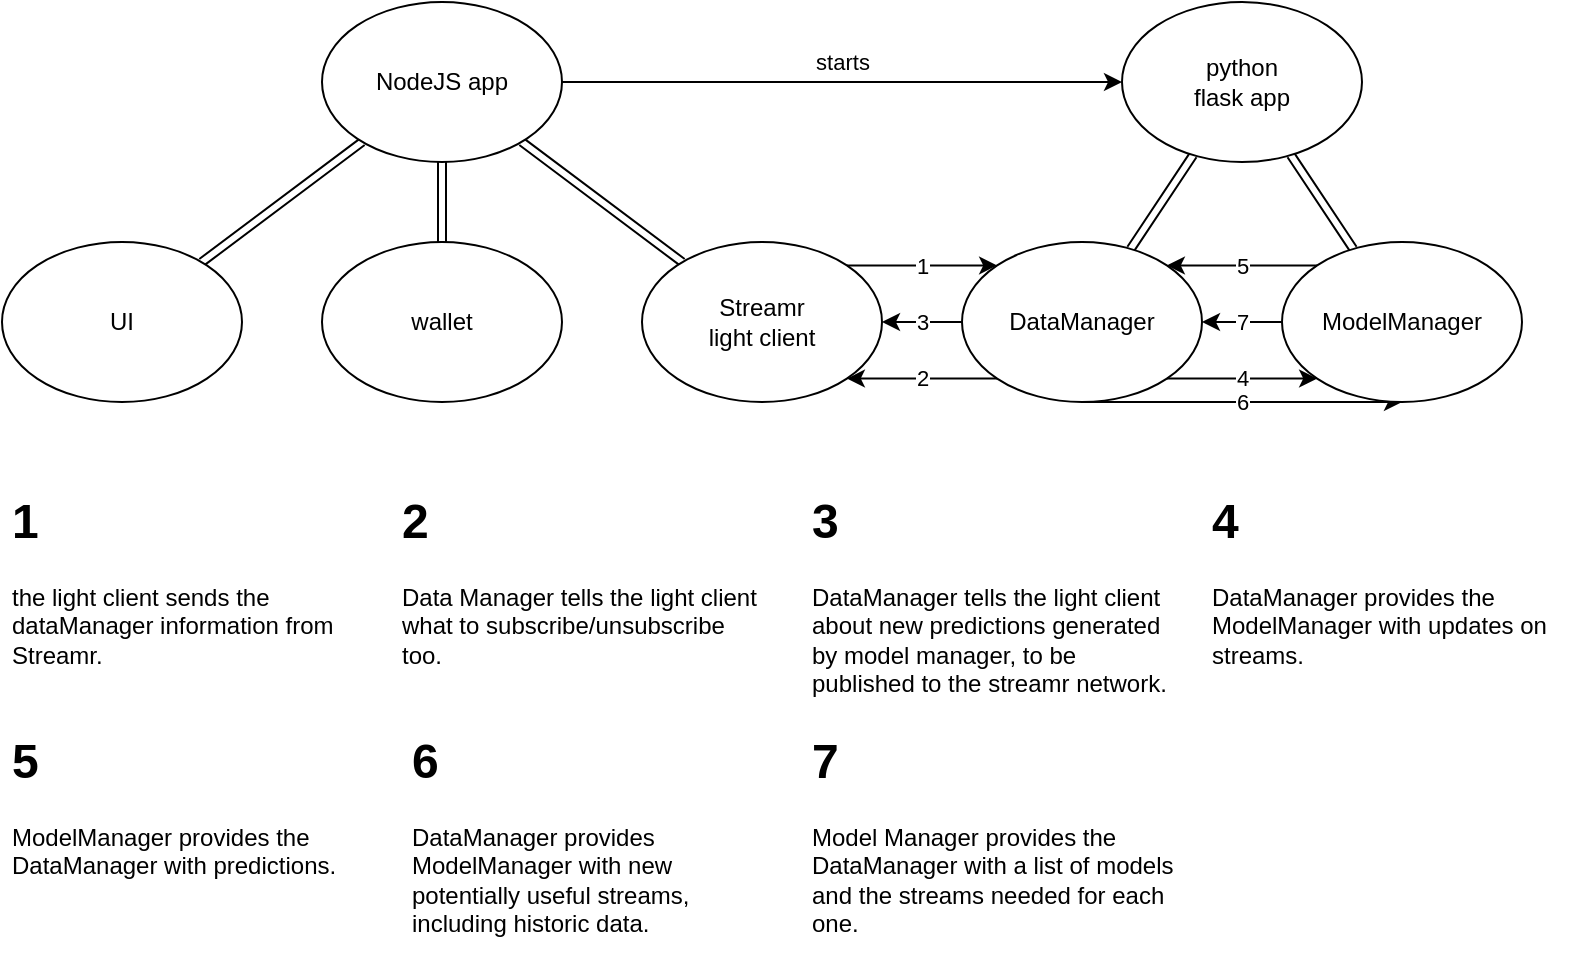 <mxfile>
    <diagram id="t7oSP0ng3U_FCsro16z5" name="Page-1">
        <mxGraphModel dx="1231" dy="471" grid="1" gridSize="10" guides="1" tooltips="1" connect="1" arrows="1" fold="1" page="1" pageScale="1" pageWidth="850" pageHeight="1100" math="0" shadow="0">
            <root>
                <mxCell id="0"/>
                <mxCell id="1" parent="0"/>
                <mxCell id="10" style="edgeStyle=none;html=1;shape=link;" edge="1" parent="1" source="3" target="9">
                    <mxGeometry relative="1" as="geometry">
                        <mxPoint x="680" y="160" as="targetPoint"/>
                    </mxGeometry>
                </mxCell>
                <mxCell id="16" style="edgeStyle=none;html=1;shape=link;" edge="1" parent="1" source="3" target="11">
                    <mxGeometry relative="1" as="geometry"/>
                </mxCell>
                <mxCell id="3" value="python &lt;br&gt;flask app" style="ellipse;whiteSpace=wrap;html=1;" vertex="1" parent="1">
                    <mxGeometry x="600" y="40" width="120" height="80" as="geometry"/>
                </mxCell>
                <mxCell id="12" value="starts" style="edgeStyle=none;html=1;exitX=1;exitY=0.5;exitDx=0;exitDy=0;" edge="1" parent="1" source="15" target="3">
                    <mxGeometry y="10" relative="1" as="geometry">
                        <mxPoint x="410.5" y="163.794" as="sourcePoint"/>
                        <mxPoint as="offset"/>
                    </mxGeometry>
                </mxCell>
                <mxCell id="18" style="edgeStyle=none;html=1;shape=link;" edge="1" parent="1" source="5" target="15">
                    <mxGeometry relative="1" as="geometry"/>
                </mxCell>
                <mxCell id="5" value="UI" style="ellipse;whiteSpace=wrap;html=1;" vertex="1" parent="1">
                    <mxGeometry x="40" y="160" width="120" height="80" as="geometry"/>
                </mxCell>
                <mxCell id="21" style="edgeStyle=none;shape=link;html=1;" edge="1" parent="1" source="6" target="15">
                    <mxGeometry relative="1" as="geometry"/>
                </mxCell>
                <mxCell id="6" value="wallet" style="ellipse;whiteSpace=wrap;html=1;" vertex="1" parent="1">
                    <mxGeometry x="200" y="160" width="120" height="80" as="geometry"/>
                </mxCell>
                <mxCell id="20" style="edgeStyle=none;html=1;shape=link;" edge="1" parent="1" source="7" target="15">
                    <mxGeometry relative="1" as="geometry"/>
                </mxCell>
                <mxCell id="25" value="1" style="edgeStyle=none;html=1;exitX=1;exitY=0;exitDx=0;exitDy=0;entryX=0;entryY=0;entryDx=0;entryDy=0;" edge="1" parent="1" source="7" target="9">
                    <mxGeometry relative="1" as="geometry">
                        <mxPoint x="460" y="120" as="targetPoint"/>
                    </mxGeometry>
                </mxCell>
                <mxCell id="7" value="Streamr&lt;br&gt;light client" style="ellipse;whiteSpace=wrap;html=1;" vertex="1" parent="1">
                    <mxGeometry x="360" y="160" width="120" height="80" as="geometry"/>
                </mxCell>
                <mxCell id="26" value="2" style="edgeStyle=none;html=1;exitX=0;exitY=1;exitDx=0;exitDy=0;entryX=1;entryY=1;entryDx=0;entryDy=0;" edge="1" parent="1" source="9" target="7">
                    <mxGeometry relative="1" as="geometry"/>
                </mxCell>
                <mxCell id="27" value="4&lt;br&gt;" style="edgeStyle=none;html=1;exitX=1;exitY=1;exitDx=0;exitDy=0;entryX=0;entryY=1;entryDx=0;entryDy=0;" edge="1" parent="1" source="9" target="11">
                    <mxGeometry relative="1" as="geometry"/>
                </mxCell>
                <mxCell id="31" value="3&lt;br&gt;" style="edgeStyle=none;html=1;exitX=0;exitY=0.5;exitDx=0;exitDy=0;entryX=1;entryY=0.5;entryDx=0;entryDy=0;" edge="1" parent="1" source="9" target="7">
                    <mxGeometry relative="1" as="geometry"/>
                </mxCell>
                <mxCell id="36" value="6" style="edgeStyle=none;html=1;exitX=0.5;exitY=1;exitDx=0;exitDy=0;entryX=0.5;entryY=1;entryDx=0;entryDy=0;" edge="1" parent="1" source="9" target="11">
                    <mxGeometry relative="1" as="geometry"/>
                </mxCell>
                <mxCell id="9" value="DataManager" style="ellipse;whiteSpace=wrap;html=1;" vertex="1" parent="1">
                    <mxGeometry x="520" y="160" width="120" height="80" as="geometry"/>
                </mxCell>
                <mxCell id="28" value="5" style="edgeStyle=none;html=1;exitX=0;exitY=0;exitDx=0;exitDy=0;entryX=1;entryY=0;entryDx=0;entryDy=0;" edge="1" parent="1" source="11" target="9">
                    <mxGeometry relative="1" as="geometry"/>
                </mxCell>
                <mxCell id="37" value="7" style="edgeStyle=none;html=1;exitX=0;exitY=0.5;exitDx=0;exitDy=0;entryX=1;entryY=0.5;entryDx=0;entryDy=0;" edge="1" parent="1" source="11" target="9">
                    <mxGeometry relative="1" as="geometry"/>
                </mxCell>
                <mxCell id="11" value="ModelManager" style="ellipse;whiteSpace=wrap;html=1;" vertex="1" parent="1">
                    <mxGeometry x="680" y="160" width="120" height="80" as="geometry"/>
                </mxCell>
                <mxCell id="15" value="NodeJS app" style="ellipse;whiteSpace=wrap;html=1;" vertex="1" parent="1">
                    <mxGeometry x="200" y="40" width="120" height="80" as="geometry"/>
                </mxCell>
                <mxCell id="29" value="&lt;h1&gt;1&lt;/h1&gt;&lt;div&gt;the light client sends the dataManager information from Streamr.&lt;/div&gt;" style="text;html=1;strokeColor=none;fillColor=none;spacing=5;spacingTop=-20;whiteSpace=wrap;overflow=hidden;rounded=0;" vertex="1" parent="1">
                    <mxGeometry x="40" y="280" width="190" height="120" as="geometry"/>
                </mxCell>
                <mxCell id="30" value="&lt;h1&gt;2&lt;/h1&gt;&lt;div&gt;Data Manager tells the light client what to subscribe/unsubscribe too.&lt;/div&gt;" style="text;html=1;strokeColor=none;fillColor=none;spacing=5;spacingTop=-20;whiteSpace=wrap;overflow=hidden;rounded=0;" vertex="1" parent="1">
                    <mxGeometry x="235" y="280" width="190" height="120" as="geometry"/>
                </mxCell>
                <mxCell id="32" value="&lt;h1&gt;3&lt;/h1&gt;&lt;p&gt;DataManager tells the light client about new predictions generated by model manager, to be published to the streamr network.&lt;/p&gt;" style="text;html=1;strokeColor=none;fillColor=none;spacing=5;spacingTop=-20;whiteSpace=wrap;overflow=hidden;rounded=0;" vertex="1" parent="1">
                    <mxGeometry x="440" y="280" width="190" height="120" as="geometry"/>
                </mxCell>
                <mxCell id="35" value="&lt;h1&gt;4&lt;/h1&gt;&lt;div&gt;DataManager provides the ModelManager with updates on streams.&lt;/div&gt;" style="text;html=1;strokeColor=none;fillColor=none;spacing=5;spacingTop=-20;whiteSpace=wrap;overflow=hidden;rounded=0;" vertex="1" parent="1">
                    <mxGeometry x="640" y="280" width="190" height="120" as="geometry"/>
                </mxCell>
                <mxCell id="38" value="&lt;h1&gt;5&lt;/h1&gt;&lt;div&gt;ModelManager provides the DataManager with predictions.&lt;/div&gt;" style="text;html=1;strokeColor=none;fillColor=none;spacing=5;spacingTop=-20;whiteSpace=wrap;overflow=hidden;rounded=0;" vertex="1" parent="1">
                    <mxGeometry x="40" y="400" width="190" height="120" as="geometry"/>
                </mxCell>
                <mxCell id="39" value="&lt;h1&gt;6&lt;/h1&gt;&lt;div&gt;DataManager provides ModelManager with new potentially useful streams, including historic data.&lt;/div&gt;" style="text;html=1;strokeColor=none;fillColor=none;spacing=5;spacingTop=-20;whiteSpace=wrap;overflow=hidden;rounded=0;" vertex="1" parent="1">
                    <mxGeometry x="240" y="400" width="190" height="120" as="geometry"/>
                </mxCell>
                <mxCell id="40" value="&lt;h1&gt;7&lt;/h1&gt;&lt;div&gt;Model Manager provides the DataManager with a list of models and the streams needed for each one.&lt;/div&gt;" style="text;html=1;strokeColor=none;fillColor=none;spacing=5;spacingTop=-20;whiteSpace=wrap;overflow=hidden;rounded=0;" vertex="1" parent="1">
                    <mxGeometry x="440" y="400" width="190" height="120" as="geometry"/>
                </mxCell>
            </root>
        </mxGraphModel>
    </diagram>
</mxfile>